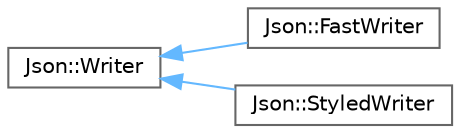 digraph "Graphical Class Hierarchy"
{
 // LATEX_PDF_SIZE
  bgcolor="transparent";
  edge [fontname=Helvetica,fontsize=10,labelfontname=Helvetica,labelfontsize=10];
  node [fontname=Helvetica,fontsize=10,shape=box,height=0.2,width=0.4];
  rankdir="LR";
  Node0 [label="Json::Writer",height=0.2,width=0.4,color="grey40", fillcolor="white", style="filled",URL="$class_json_1_1_writer.html",tooltip="Abstract class for writers."];
  Node0 -> Node1 [dir="back",color="steelblue1",style="solid"];
  Node1 [label="Json::FastWriter",height=0.2,width=0.4,color="grey40", fillcolor="white", style="filled",URL="$class_json_1_1_fast_writer.html",tooltip="Outputs a Value in JSON format without formatting (not human friendly)."];
  Node0 -> Node2 [dir="back",color="steelblue1",style="solid"];
  Node2 [label="Json::StyledWriter",height=0.2,width=0.4,color="grey40", fillcolor="white", style="filled",URL="$class_json_1_1_styled_writer.html",tooltip="Writes a Value in JSON format in a human friendly way."];
}
